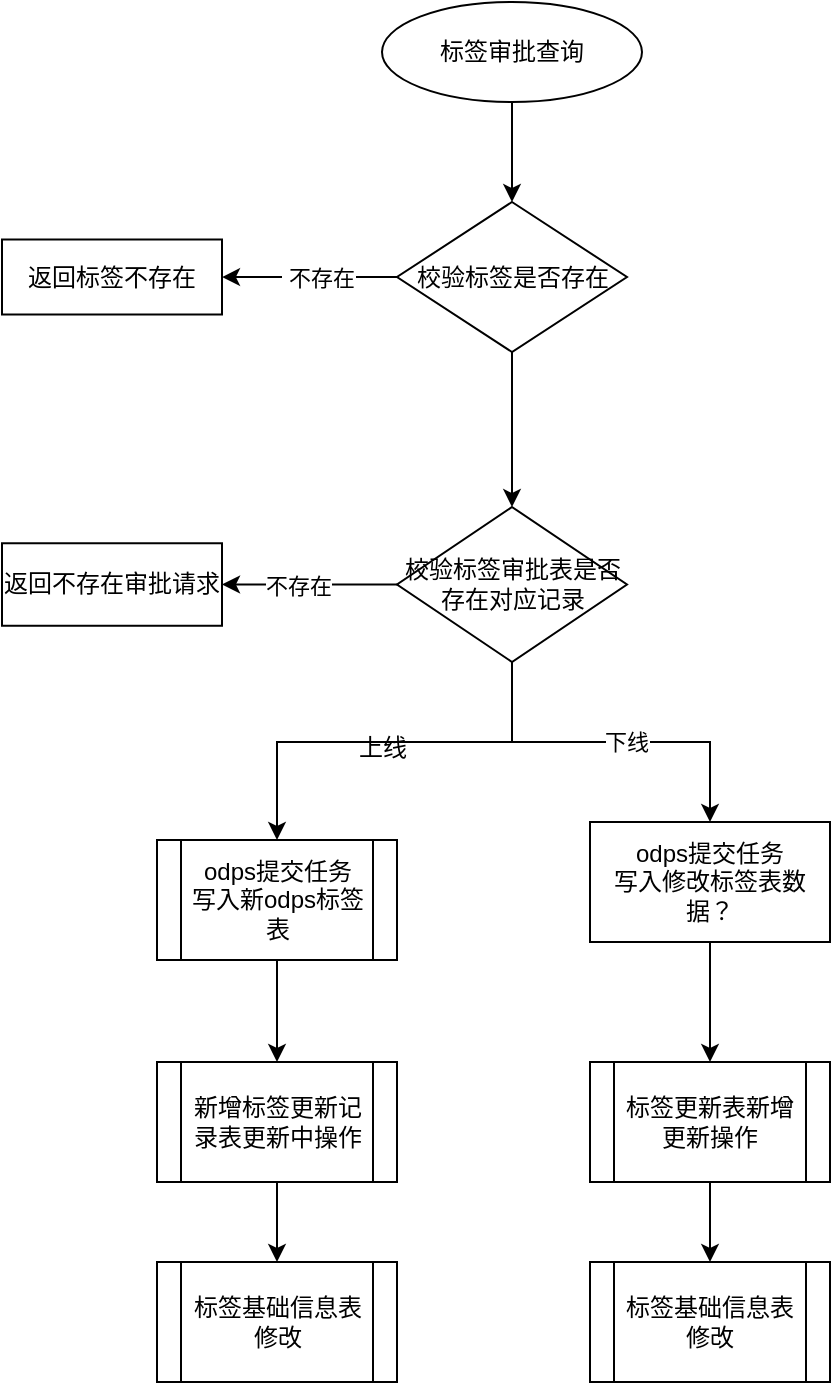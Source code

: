 <mxfile version="24.7.17">
  <diagram name="第 1 页" id="pA6TgC5KZ4E-pu_k71WF">
    <mxGraphModel dx="1026" dy="650" grid="1" gridSize="10" guides="1" tooltips="1" connect="1" arrows="1" fold="1" page="1" pageScale="1" pageWidth="827" pageHeight="1169" math="0" shadow="0">
      <root>
        <mxCell id="0" />
        <mxCell id="1" parent="0" />
        <mxCell id="2GHn4GbFP5a2-9snhQFK-3" value="" style="edgeStyle=orthogonalEdgeStyle;rounded=0;orthogonalLoop=1;jettySize=auto;html=1;" edge="1" parent="1" source="2GHn4GbFP5a2-9snhQFK-1" target="2GHn4GbFP5a2-9snhQFK-2">
          <mxGeometry relative="1" as="geometry" />
        </mxCell>
        <mxCell id="2GHn4GbFP5a2-9snhQFK-1" value="标签审批查询" style="ellipse;whiteSpace=wrap;html=1;" vertex="1" parent="1">
          <mxGeometry x="310" y="130" width="130" height="50" as="geometry" />
        </mxCell>
        <mxCell id="2GHn4GbFP5a2-9snhQFK-5" value="" style="edgeStyle=orthogonalEdgeStyle;rounded=0;orthogonalLoop=1;jettySize=auto;html=1;" edge="1" parent="1" source="2GHn4GbFP5a2-9snhQFK-2" target="2GHn4GbFP5a2-9snhQFK-4">
          <mxGeometry relative="1" as="geometry" />
        </mxCell>
        <mxCell id="2GHn4GbFP5a2-9snhQFK-6" value="&amp;nbsp;不存在" style="edgeLabel;html=1;align=center;verticalAlign=middle;resizable=0;points=[];" vertex="1" connectable="0" parent="2GHn4GbFP5a2-9snhQFK-5">
          <mxGeometry x="-0.075" y="1" relative="1" as="geometry">
            <mxPoint x="1" y="-1" as="offset" />
          </mxGeometry>
        </mxCell>
        <mxCell id="2GHn4GbFP5a2-9snhQFK-8" value="" style="edgeStyle=orthogonalEdgeStyle;rounded=0;orthogonalLoop=1;jettySize=auto;html=1;" edge="1" parent="1" source="2GHn4GbFP5a2-9snhQFK-2" target="2GHn4GbFP5a2-9snhQFK-7">
          <mxGeometry relative="1" as="geometry" />
        </mxCell>
        <mxCell id="2GHn4GbFP5a2-9snhQFK-2" value="校验标签是否存在" style="rhombus;whiteSpace=wrap;html=1;" vertex="1" parent="1">
          <mxGeometry x="317.5" y="230" width="115" height="75" as="geometry" />
        </mxCell>
        <mxCell id="2GHn4GbFP5a2-9snhQFK-4" value="返回标签不存在" style="whiteSpace=wrap;html=1;" vertex="1" parent="1">
          <mxGeometry x="120" y="248.75" width="110" height="37.5" as="geometry" />
        </mxCell>
        <mxCell id="2GHn4GbFP5a2-9snhQFK-10" value="" style="edgeStyle=orthogonalEdgeStyle;rounded=0;orthogonalLoop=1;jettySize=auto;html=1;" edge="1" parent="1" source="2GHn4GbFP5a2-9snhQFK-7" target="2GHn4GbFP5a2-9snhQFK-9">
          <mxGeometry relative="1" as="geometry" />
        </mxCell>
        <mxCell id="2GHn4GbFP5a2-9snhQFK-11" value="不存在" style="edgeLabel;html=1;align=center;verticalAlign=middle;resizable=0;points=[];" vertex="1" connectable="0" parent="2GHn4GbFP5a2-9snhQFK-10">
          <mxGeometry x="0.154" relative="1" as="geometry">
            <mxPoint x="1" as="offset" />
          </mxGeometry>
        </mxCell>
        <mxCell id="2GHn4GbFP5a2-9snhQFK-16" value="" style="edgeStyle=orthogonalEdgeStyle;rounded=0;orthogonalLoop=1;jettySize=auto;html=1;" edge="1" parent="1" source="2GHn4GbFP5a2-9snhQFK-7">
          <mxGeometry relative="1" as="geometry">
            <mxPoint x="257.5" y="549" as="targetPoint" />
            <Array as="points">
              <mxPoint x="375" y="500" />
              <mxPoint x="258" y="500" />
            </Array>
          </mxGeometry>
        </mxCell>
        <mxCell id="2GHn4GbFP5a2-9snhQFK-18" style="edgeStyle=orthogonalEdgeStyle;rounded=0;orthogonalLoop=1;jettySize=auto;html=1;" edge="1" parent="1" source="2GHn4GbFP5a2-9snhQFK-7" target="2GHn4GbFP5a2-9snhQFK-17">
          <mxGeometry relative="1" as="geometry" />
        </mxCell>
        <mxCell id="2GHn4GbFP5a2-9snhQFK-19" value="下线" style="edgeLabel;html=1;align=center;verticalAlign=middle;resizable=0;points=[];" vertex="1" connectable="0" parent="2GHn4GbFP5a2-9snhQFK-18">
          <mxGeometry x="0.069" y="1" relative="1" as="geometry">
            <mxPoint x="1" y="1" as="offset" />
          </mxGeometry>
        </mxCell>
        <mxCell id="2GHn4GbFP5a2-9snhQFK-7" value="校验标签审批表是否存在对应记录" style="rhombus;whiteSpace=wrap;html=1;" vertex="1" parent="1">
          <mxGeometry x="317.5" y="382.5" width="115" height="77.5" as="geometry" />
        </mxCell>
        <mxCell id="2GHn4GbFP5a2-9snhQFK-9" value="返回不存在审批请求" style="whiteSpace=wrap;html=1;" vertex="1" parent="1">
          <mxGeometry x="120" y="400.63" width="110" height="41.25" as="geometry" />
        </mxCell>
        <mxCell id="2GHn4GbFP5a2-9snhQFK-36" value="" style="edgeStyle=orthogonalEdgeStyle;rounded=0;orthogonalLoop=1;jettySize=auto;html=1;" edge="1" parent="1" source="2GHn4GbFP5a2-9snhQFK-17" target="2GHn4GbFP5a2-9snhQFK-35">
          <mxGeometry relative="1" as="geometry" />
        </mxCell>
        <mxCell id="2GHn4GbFP5a2-9snhQFK-17" value="odps提交任务&lt;div&gt;写入修改标签表数据？&lt;/div&gt;" style="rounded=0;whiteSpace=wrap;html=1;" vertex="1" parent="1">
          <mxGeometry x="414" y="540" width="120" height="60" as="geometry" />
        </mxCell>
        <mxCell id="2GHn4GbFP5a2-9snhQFK-21" value="上线" style="text;html=1;align=center;verticalAlign=middle;resizable=0;points=[];autosize=1;strokeColor=none;fillColor=none;" vertex="1" parent="1">
          <mxGeometry x="285" y="488" width="50" height="30" as="geometry" />
        </mxCell>
        <mxCell id="2GHn4GbFP5a2-9snhQFK-31" style="edgeStyle=orthogonalEdgeStyle;rounded=0;orthogonalLoop=1;jettySize=auto;html=1;" edge="1" parent="1" source="2GHn4GbFP5a2-9snhQFK-26" target="2GHn4GbFP5a2-9snhQFK-29">
          <mxGeometry relative="1" as="geometry" />
        </mxCell>
        <mxCell id="2GHn4GbFP5a2-9snhQFK-26" value="odps提交任务&lt;div&gt;写入新odps标签表&lt;/div&gt;" style="shape=process;whiteSpace=wrap;html=1;backgroundOutline=1;" vertex="1" parent="1">
          <mxGeometry x="197.5" y="549" width="120" height="60" as="geometry" />
        </mxCell>
        <mxCell id="2GHn4GbFP5a2-9snhQFK-27" value="标签基础信息表修改" style="shape=process;whiteSpace=wrap;html=1;backgroundOutline=1;" vertex="1" parent="1">
          <mxGeometry x="197.5" y="760" width="120" height="60" as="geometry" />
        </mxCell>
        <mxCell id="2GHn4GbFP5a2-9snhQFK-32" value="" style="edgeStyle=orthogonalEdgeStyle;rounded=0;orthogonalLoop=1;jettySize=auto;html=1;" edge="1" parent="1" source="2GHn4GbFP5a2-9snhQFK-29" target="2GHn4GbFP5a2-9snhQFK-27">
          <mxGeometry relative="1" as="geometry" />
        </mxCell>
        <mxCell id="2GHn4GbFP5a2-9snhQFK-29" value="新增标签更新记录表更新中操作" style="shape=process;whiteSpace=wrap;html=1;backgroundOutline=1;" vertex="1" parent="1">
          <mxGeometry x="197.5" y="660" width="120" height="60" as="geometry" />
        </mxCell>
        <mxCell id="2GHn4GbFP5a2-9snhQFK-40" value="" style="edgeStyle=orthogonalEdgeStyle;rounded=0;orthogonalLoop=1;jettySize=auto;html=1;" edge="1" parent="1" source="2GHn4GbFP5a2-9snhQFK-35" target="2GHn4GbFP5a2-9snhQFK-39">
          <mxGeometry relative="1" as="geometry" />
        </mxCell>
        <mxCell id="2GHn4GbFP5a2-9snhQFK-35" value="标签更新表新增更新操作" style="shape=process;whiteSpace=wrap;html=1;backgroundOutline=1;rounded=0;" vertex="1" parent="1">
          <mxGeometry x="414" y="660" width="120" height="60" as="geometry" />
        </mxCell>
        <mxCell id="2GHn4GbFP5a2-9snhQFK-39" value="标签基础信息表修改" style="shape=process;whiteSpace=wrap;html=1;backgroundOutline=1;rounded=0;" vertex="1" parent="1">
          <mxGeometry x="414" y="760" width="120" height="60" as="geometry" />
        </mxCell>
      </root>
    </mxGraphModel>
  </diagram>
</mxfile>
